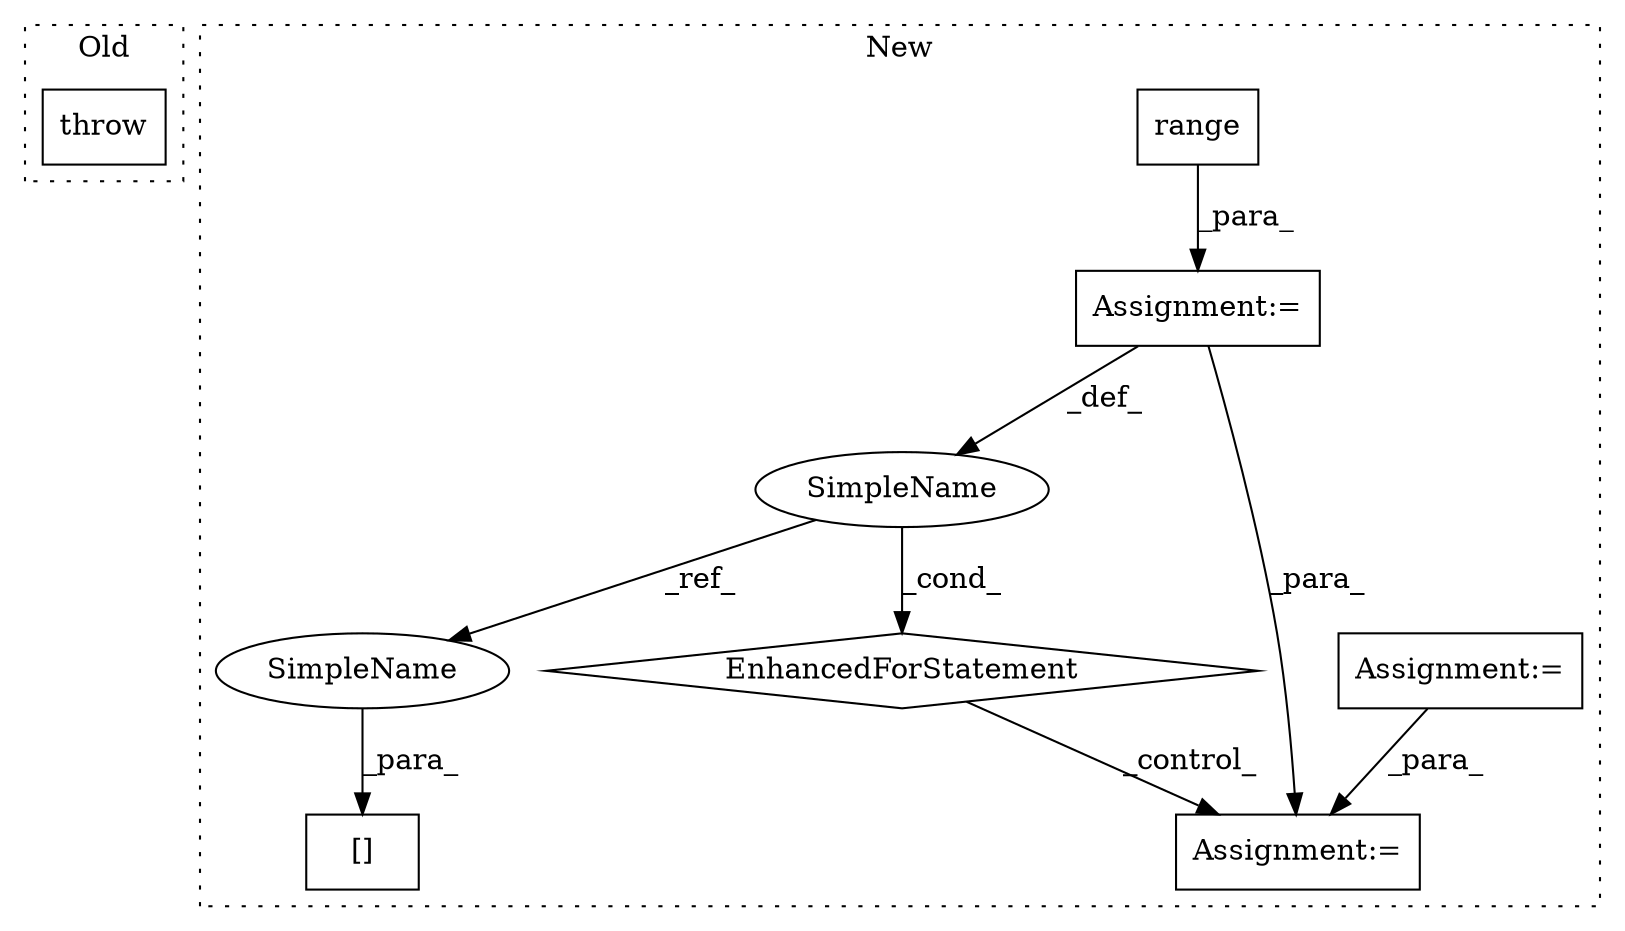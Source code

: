 digraph G {
subgraph cluster0 {
1 [label="throw" a="53" s="159" l="6" shape="box"];
label = "Old";
style="dotted";
}
subgraph cluster1 {
2 [label="range" a="32" s="381,404" l="6,1" shape="box"];
3 [label="Assignment:=" a="7" s="314,405" l="53,2" shape="box"];
4 [label="EnhancedForStatement" a="70" s="314,405" l="53,2" shape="diamond"];
5 [label="[]" a="2" s="422,439" l="10,1" shape="box"];
6 [label="SimpleName" a="42" s="371" l="7" shape="ellipse"];
7 [label="Assignment:=" a="7" s="481" l="1" shape="box"];
8 [label="Assignment:=" a="7" s="260" l="4" shape="box"];
9 [label="SimpleName" a="42" s="432" l="7" shape="ellipse"];
label = "New";
style="dotted";
}
2 -> 3 [label="_para_"];
3 -> 6 [label="_def_"];
3 -> 7 [label="_para_"];
4 -> 7 [label="_control_"];
6 -> 4 [label="_cond_"];
6 -> 9 [label="_ref_"];
8 -> 7 [label="_para_"];
9 -> 5 [label="_para_"];
}
